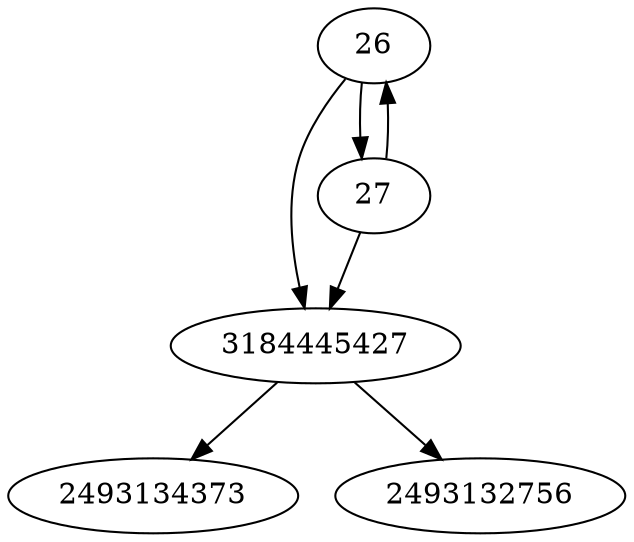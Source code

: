 strict digraph  {
2493134373;
3184445427;
2493132756;
26;
27;
3184445427 -> 2493132756;
3184445427 -> 2493134373;
26 -> 3184445427;
26 -> 27;
27 -> 3184445427;
27 -> 26;
}
